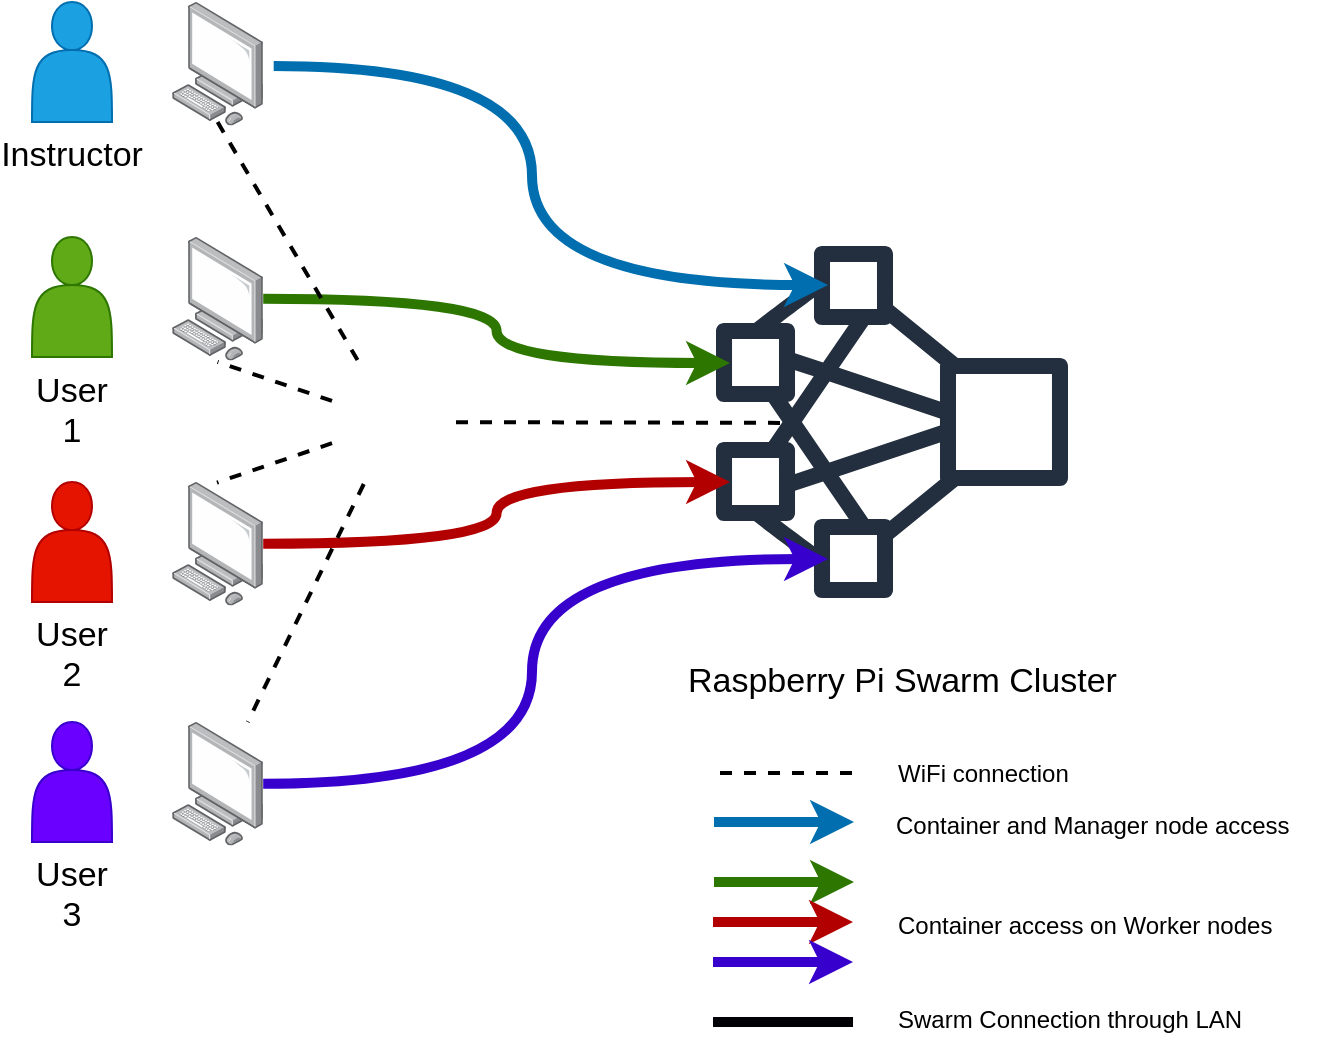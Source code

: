 <mxfile version="10.6.5" type="device"><diagram id="zWsyP46_XALylGqffM4U" name="Page-1"><mxGraphModel dx="1362" dy="825" grid="1" gridSize="10" guides="1" tooltips="1" connect="1" arrows="1" fold="1" page="1" pageScale="1" pageWidth="1100" pageHeight="850" math="0" shadow="0"><root><mxCell id="0"/><mxCell id="1" parent="0"/><mxCell id="hSR-m08cw2fnjo_LoIm3-35" value="" style="outlineConnect=0;fontColor=#232F3E;gradientColor=none;strokeColor=#232F3E;fillColor=#ffffff;dashed=0;verticalLabelPosition=bottom;verticalAlign=top;align=center;html=1;fontSize=12;fontStyle=0;aspect=fixed;shape=mxgraph.aws4.resourceIcon;resIcon=mxgraph.aws4.cluster;rotation=180;textDirection=rtl;" parent="1" vertex="1"><mxGeometry x="630" y="260" width="220" height="220" as="geometry"/></mxCell><mxCell id="hSR-m08cw2fnjo_LoIm3-2" value="&lt;font style=&quot;font-size: 17px;&quot;&gt;Instructor&lt;/font&gt;" style="shape=actor;whiteSpace=wrap;html=1;fillColor=#1ba1e2;strokeColor=#006EAF;fontColor=#000000;labelPosition=center;verticalLabelPosition=bottom;align=center;verticalAlign=top;fontSize=17;" parent="1" vertex="1"><mxGeometry x="310" y="160" width="40" height="60" as="geometry"/></mxCell><mxCell id="hSR-m08cw2fnjo_LoIm3-4" value="&lt;font style=&quot;font-size: 17px;&quot;&gt;User 1&lt;/font&gt;" style="shape=actor;whiteSpace=wrap;html=1;labelPosition=center;verticalLabelPosition=bottom;align=center;verticalAlign=top;fillColor=#60a917;strokeColor=#2D7600;fontColor=#000000;fontSize=17;" parent="1" vertex="1"><mxGeometry x="310" y="277.5" width="40" height="60" as="geometry"/></mxCell><mxCell id="hSR-m08cw2fnjo_LoIm3-46" style="edgeStyle=orthogonalEdgeStyle;orthogonalLoop=1;jettySize=auto;html=1;fontColor=#000000;entryX=0;entryY=0.5;entryDx=0;entryDy=0;fillColor=#1ba1e2;strokeColor=#006EAF;strokeWidth=5;curved=1;exitX=1.115;exitY=0.518;exitDx=0;exitDy=0;exitPerimeter=0;" parent="1" source="hSR-m08cw2fnjo_LoIm3-9" target="hSR-m08cw2fnjo_LoIm3-34" edge="1"><mxGeometry relative="1" as="geometry"><Array as="points"><mxPoint x="560" y="192"/><mxPoint x="560" y="302"/></Array></mxGeometry></mxCell><mxCell id="hSR-m08cw2fnjo_LoIm3-9" value="" style="points=[];aspect=fixed;html=1;align=center;shadow=0;dashed=0;image;image=img/lib/allied_telesis/computer_and_terminals/Personal_Computer.svg;fontColor=#000000;" parent="1" vertex="1"><mxGeometry x="380" y="160" width="45.6" height="61.8" as="geometry"/></mxCell><mxCell id="hSR-m08cw2fnjo_LoIm3-47" style="edgeStyle=orthogonalEdgeStyle;orthogonalLoop=1;jettySize=auto;html=1;fontColor=#000000;fillColor=#60a917;strokeColor=#2D7600;strokeWidth=5;curved=1;" parent="1" source="hSR-m08cw2fnjo_LoIm3-12" target="hSR-m08cw2fnjo_LoIm3-44" edge="1"><mxGeometry relative="1" as="geometry"/></mxCell><mxCell id="hSR-m08cw2fnjo_LoIm3-12" value="" style="points=[];aspect=fixed;html=1;align=center;shadow=0;dashed=0;image;image=img/lib/allied_telesis/computer_and_terminals/Personal_Computer.svg;fontColor=#000000;" parent="1" vertex="1"><mxGeometry x="380" y="277.5" width="45.6" height="61.8" as="geometry"/></mxCell><mxCell id="hSR-m08cw2fnjo_LoIm3-29" value="&lt;font style=&quot;font-size: 17px&quot;&gt;User 2&lt;/font&gt;" style="shape=actor;whiteSpace=wrap;html=1;labelPosition=center;verticalLabelPosition=bottom;align=center;verticalAlign=top;fillColor=#e51400;strokeColor=#B20000;fontColor=#000000;" parent="1" vertex="1"><mxGeometry x="310" y="400" width="40" height="60" as="geometry"/></mxCell><mxCell id="hSR-m08cw2fnjo_LoIm3-48" style="edgeStyle=orthogonalEdgeStyle;orthogonalLoop=1;jettySize=auto;html=1;entryX=0;entryY=0.5;entryDx=0;entryDy=0;fontColor=#000000;fillColor=#e51400;strokeColor=#B20000;strokeWidth=5;curved=1;" parent="1" source="hSR-m08cw2fnjo_LoIm3-30" target="hSR-m08cw2fnjo_LoIm3-42" edge="1"><mxGeometry relative="1" as="geometry"/></mxCell><mxCell id="hSR-m08cw2fnjo_LoIm3-30" value="" style="points=[];aspect=fixed;html=1;align=center;shadow=0;dashed=0;image;image=img/lib/allied_telesis/computer_and_terminals/Personal_Computer.svg;fontColor=#000000;" parent="1" vertex="1"><mxGeometry x="380" y="400" width="45.6" height="61.8" as="geometry"/></mxCell><mxCell id="hSR-m08cw2fnjo_LoIm3-31" value="&lt;font style=&quot;font-size: 17px;&quot;&gt;User 3&lt;br style=&quot;font-size: 17px;&quot;&gt;&lt;/font&gt;" style="shape=actor;whiteSpace=wrap;html=1;labelPosition=center;verticalLabelPosition=bottom;align=center;verticalAlign=top;fillColor=#6a00ff;strokeColor=#3700CC;fontColor=#000000;fontSize=17;" parent="1" vertex="1"><mxGeometry x="310" y="520" width="40" height="60" as="geometry"/></mxCell><mxCell id="hSR-m08cw2fnjo_LoIm3-49" style="edgeStyle=orthogonalEdgeStyle;orthogonalLoop=1;jettySize=auto;html=1;entryX=0;entryY=0.5;entryDx=0;entryDy=0;fontColor=#000000;fillColor=#6a00ff;strokeColor=#3700CC;strokeWidth=5;curved=1;" parent="1" source="hSR-m08cw2fnjo_LoIm3-32" target="hSR-m08cw2fnjo_LoIm3-43" edge="1"><mxGeometry relative="1" as="geometry"><Array as="points"><mxPoint x="560" y="551"/><mxPoint x="560" y="439"/></Array></mxGeometry></mxCell><mxCell id="hSR-m08cw2fnjo_LoIm3-32" value="" style="points=[];aspect=fixed;html=1;align=center;shadow=0;dashed=0;image;image=img/lib/allied_telesis/computer_and_terminals/Personal_Computer.svg;fontColor=#000000;" parent="1" vertex="1"><mxGeometry x="380" y="520" width="45.6" height="61.8" as="geometry"/></mxCell><mxCell id="hSR-m08cw2fnjo_LoIm3-41" value="Raspberry Pi Swarm Cluster" style="text;html=1;resizable=0;points=[];autosize=1;align=left;verticalAlign=top;spacingTop=-4;fontColor=#000000;fontSize=17;" parent="1" vertex="1"><mxGeometry x="635.5" y="487" width="170" height="20" as="geometry"/></mxCell><mxCell id="hSR-m08cw2fnjo_LoIm3-34" value="" style="shape=image;html=1;verticalAlign=top;verticalLabelPosition=bottom;labelBackgroundColor=#ffffff;imageAspect=0;aspect=fixed;image=https://cdn3.iconfinder.com/data/icons/logos-and-brands-adobe/512/272_Raspberry_Pi-128.png;fontColor=#000000;" parent="1" vertex="1"><mxGeometry x="708" y="289" width="25" height="25" as="geometry"/></mxCell><mxCell id="hSR-m08cw2fnjo_LoIm3-42" value="" style="shape=image;html=1;verticalAlign=top;verticalLabelPosition=bottom;labelBackgroundColor=#ffffff;imageAspect=0;aspect=fixed;image=https://cdn3.iconfinder.com/data/icons/logos-and-brands-adobe/512/272_Raspberry_Pi-128.png;fontColor=#000000;" parent="1" vertex="1"><mxGeometry x="659" y="387.5" width="25" height="25" as="geometry"/></mxCell><mxCell id="hSR-m08cw2fnjo_LoIm3-43" value="" style="shape=image;html=1;verticalAlign=top;verticalLabelPosition=bottom;labelBackgroundColor=#ffffff;imageAspect=0;aspect=fixed;image=https://cdn3.iconfinder.com/data/icons/logos-and-brands-adobe/512/272_Raspberry_Pi-128.png;fontColor=#000000;" parent="1" vertex="1"><mxGeometry x="708" y="426" width="25" height="25" as="geometry"/></mxCell><mxCell id="hSR-m08cw2fnjo_LoIm3-44" value="" style="shape=image;html=1;verticalAlign=top;verticalLabelPosition=bottom;labelBackgroundColor=#ffffff;imageAspect=0;aspect=fixed;image=https://cdn3.iconfinder.com/data/icons/logos-and-brands-adobe/512/272_Raspberry_Pi-128.png;fontColor=#000000;" parent="1" vertex="1"><mxGeometry x="659" y="328" width="25" height="25" as="geometry"/></mxCell><mxCell id="hSR-m08cw2fnjo_LoIm3-45" value="" style="shape=image;html=1;verticalAlign=top;verticalLabelPosition=bottom;labelBackgroundColor=#ffffff;imageAspect=0;aspect=fixed;image=https://cdn3.iconfinder.com/data/icons/social-media-2169/24/social_media_social_media_logo_docker-128.png;fontColor=#000000;" parent="1" vertex="1"><mxGeometry x="774" y="348" width="45" height="45" as="geometry"/></mxCell><mxCell id="hSR-m08cw2fnjo_LoIm3-52" style="rounded=0;orthogonalLoop=1;jettySize=auto;html=1;fillColor=#ffffff;fontColor=#000000;entryX=0.754;entryY=0.498;entryDx=0;entryDy=0;entryPerimeter=0;endArrow=none;endFill=0;dashed=1;strokeWidth=2;" parent="1" source="hSR-m08cw2fnjo_LoIm3-51" target="hSR-m08cw2fnjo_LoIm3-35" edge="1"><mxGeometry relative="1" as="geometry"/></mxCell><mxCell id="hSR-m08cw2fnjo_LoIm3-53" style="rounded=0;orthogonalLoop=1;jettySize=auto;html=1;fillColor=#ffffff;fontColor=#000000;entryX=0.5;entryY=1.011;entryDx=0;entryDy=0;entryPerimeter=0;endArrow=none;endFill=0;dashed=1;strokeWidth=2;" parent="1" source="hSR-m08cw2fnjo_LoIm3-51" target="hSR-m08cw2fnjo_LoIm3-12" edge="1"><mxGeometry relative="1" as="geometry"/></mxCell><mxCell id="hSR-m08cw2fnjo_LoIm3-54" style="rounded=0;orthogonalLoop=1;jettySize=auto;html=1;entryX=0.493;entryY=0.005;entryDx=0;entryDy=0;entryPerimeter=0;fillColor=#ffffff;fontColor=#000000;endArrow=none;endFill=0;dashed=1;strokeWidth=2;" parent="1" source="hSR-m08cw2fnjo_LoIm3-51" target="hSR-m08cw2fnjo_LoIm3-30" edge="1"><mxGeometry relative="1" as="geometry"/></mxCell><mxCell id="hSR-m08cw2fnjo_LoIm3-56" style="rounded=0;orthogonalLoop=1;jettySize=auto;html=1;entryX=0.493;entryY=0.963;entryDx=0;entryDy=0;entryPerimeter=0;fillColor=#ffffff;fontColor=#000000;endArrow=none;endFill=0;dashed=1;strokeWidth=2;" parent="1" source="hSR-m08cw2fnjo_LoIm3-51" target="hSR-m08cw2fnjo_LoIm3-9" edge="1"><mxGeometry relative="1" as="geometry"/></mxCell><mxCell id="hSR-m08cw2fnjo_LoIm3-57" style="rounded=0;orthogonalLoop=1;jettySize=auto;html=1;fillColor=#ffffff;fontColor=#000000;endArrow=none;endFill=0;dashed=1;strokeWidth=2;" parent="1" source="hSR-m08cw2fnjo_LoIm3-51" target="hSR-m08cw2fnjo_LoIm3-32" edge="1"><mxGeometry relative="1" as="geometry"/></mxCell><mxCell id="hSR-m08cw2fnjo_LoIm3-51" value="" style="shape=image;html=1;verticalAlign=top;verticalLabelPosition=bottom;labelBackgroundColor=#ffffff;imageAspect=0;aspect=fixed;image=https://cdn0.iconfinder.com/data/icons/security-double-colour-blue-black-vol-3/52/router__wifi__signal__device-128.png;fontColor=#000000;" parent="1" vertex="1"><mxGeometry x="460" y="339" width="62" height="62" as="geometry"/></mxCell><mxCell id="xz4Zq0lZV5GLhYtKAJHL-1" style="rounded=0;orthogonalLoop=1;jettySize=auto;html=1;fillColor=#ffffff;fontColor=#000000;endArrow=none;endFill=0;strokeWidth=2;dashed=1;" edge="1" parent="1"><mxGeometry relative="1" as="geometry"><mxPoint x="720" y="545.5" as="sourcePoint"/><mxPoint x="650" y="545.5" as="targetPoint"/></mxGeometry></mxCell><mxCell id="xz4Zq0lZV5GLhYtKAJHL-2" value="WiFi connection" style="text;html=1;resizable=0;points=[];autosize=1;align=left;verticalAlign=top;spacingTop=-4;" vertex="1" parent="1"><mxGeometry x="741" y="536" width="100" height="20" as="geometry"/></mxCell><mxCell id="xz4Zq0lZV5GLhYtKAJHL-3" style="edgeStyle=orthogonalEdgeStyle;orthogonalLoop=1;jettySize=auto;html=1;fontColor=#000000;fillColor=#1ba1e2;strokeColor=#006EAF;strokeWidth=5;rounded=0;" edge="1" parent="1"><mxGeometry relative="1" as="geometry"><Array as="points"><mxPoint x="651" y="570"/><mxPoint x="651" y="570"/></Array><mxPoint x="691" y="570" as="sourcePoint"/><mxPoint x="721" y="570" as="targetPoint"/></mxGeometry></mxCell><mxCell id="xz4Zq0lZV5GLhYtKAJHL-4" value="Container and Manager node access" style="text;html=1;resizable=0;points=[];autosize=1;align=left;verticalAlign=top;spacingTop=-4;" vertex="1" parent="1"><mxGeometry x="740" y="562" width="220" height="20" as="geometry"/></mxCell><mxCell id="xz4Zq0lZV5GLhYtKAJHL-6" style="edgeStyle=orthogonalEdgeStyle;orthogonalLoop=1;jettySize=auto;html=1;fontColor=#000000;fillColor=#60a917;strokeColor=#2D7600;strokeWidth=5;rounded=0;" edge="1" parent="1"><mxGeometry relative="1" as="geometry"><mxPoint x="651" y="600" as="sourcePoint"/><mxPoint x="721" y="600" as="targetPoint"/><Array as="points"><mxPoint x="680.5" y="600"/><mxPoint x="680.5" y="600"/></Array></mxGeometry></mxCell><mxCell id="xz4Zq0lZV5GLhYtKAJHL-9" style="edgeStyle=orthogonalEdgeStyle;orthogonalLoop=1;jettySize=auto;html=1;fontColor=#000000;fillColor=#e51400;strokeColor=#B20000;strokeWidth=5;rounded=0;" edge="1" parent="1"><mxGeometry relative="1" as="geometry"><mxPoint x="650.5" y="620" as="sourcePoint"/><mxPoint x="720.5" y="620" as="targetPoint"/><Array as="points"><mxPoint x="680" y="620"/><mxPoint x="680" y="620"/></Array></mxGeometry></mxCell><mxCell id="xz4Zq0lZV5GLhYtKAJHL-10" style="edgeStyle=orthogonalEdgeStyle;orthogonalLoop=1;jettySize=auto;html=1;fontColor=#000000;fillColor=#6a00ff;strokeColor=#3700CC;strokeWidth=5;rounded=0;" edge="1" parent="1"><mxGeometry relative="1" as="geometry"><mxPoint x="650.5" y="640" as="sourcePoint"/><mxPoint x="720.5" y="640" as="targetPoint"/><Array as="points"><mxPoint x="680" y="640"/><mxPoint x="680" y="640"/></Array></mxGeometry></mxCell><mxCell id="xz4Zq0lZV5GLhYtKAJHL-11" value="Container access on Worker nodes" style="text;html=1;resizable=0;points=[];autosize=1;align=left;verticalAlign=top;spacingTop=-4;" vertex="1" parent="1"><mxGeometry x="741" y="612" width="210" height="20" as="geometry"/></mxCell><mxCell id="xz4Zq0lZV5GLhYtKAJHL-12" style="edgeStyle=orthogonalEdgeStyle;orthogonalLoop=1;jettySize=auto;html=1;fontColor=#000000;fillColor=#6a00ff;strokeColor=#010005;strokeWidth=5;rounded=0;endArrow=none;endFill=0;" edge="1" parent="1"><mxGeometry relative="1" as="geometry"><mxPoint x="650.5" y="670" as="sourcePoint"/><mxPoint x="720.5" y="670" as="targetPoint"/><Array as="points"><mxPoint x="679.5" y="670"/><mxPoint x="679.5" y="670"/></Array></mxGeometry></mxCell><mxCell id="xz4Zq0lZV5GLhYtKAJHL-13" value="Swarm Connection through LAN" style="text;html=1;resizable=0;points=[];autosize=1;align=left;verticalAlign=top;spacingTop=-4;" vertex="1" parent="1"><mxGeometry x="741" y="659" width="190" height="20" as="geometry"/></mxCell></root></mxGraphModel></diagram></mxfile>